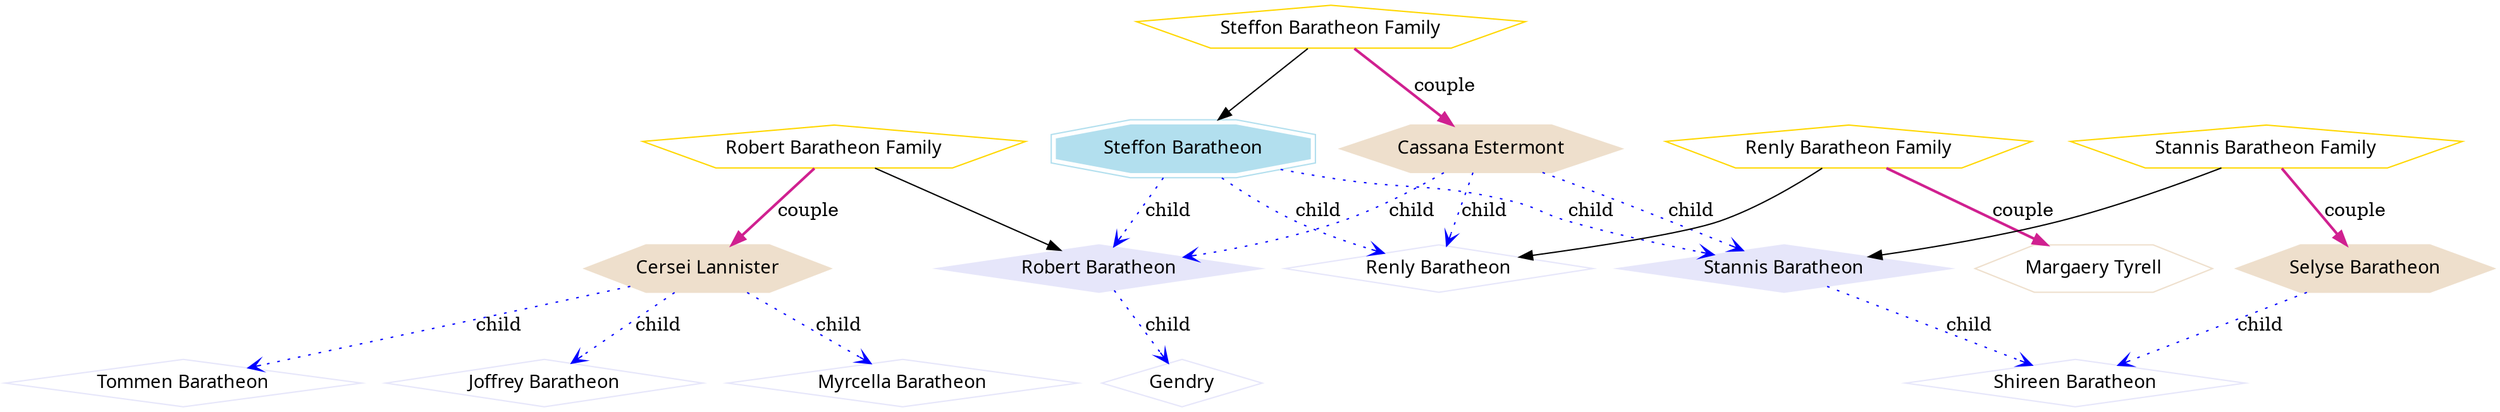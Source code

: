 digraph "example1" {
graph ["rankdir"="TB"]
node ["fontname"="Pristina","shape"="pentagon","color"="gold","style"="solid"]
edge ["class"="link-class"]
"Steffon Baratheon" ["style"="filled","color"="lightblue2","shape"="doubleoctagon"]
"Cassana Estermont" ["style"="filled","color"="antiquewhite2","shape"="hexagon"]
"Robert Baratheon" ["style"="filled","color"="lavender","shape"="diamond"]
"Renly Baratheon" ["color"="lavender","shape"="diamond"]
"Stannis Baratheon" ["style"="filled","color"="lavender","shape"="diamond"]
"Margaery Tyrell" ["color"="antiquewhite2","shape"="hexagon"]
"Selyse Baratheon" ["style"="filled","color"="antiquewhite2","shape"="hexagon"]
"Shireen Baratheon" ["shape"="diamond","color"="lavender"]
"Cersei Lannister" ["style"="filled","color"="antiquewhite2","shape"="hexagon"]
"Gendry" ["shape"="diamond","color"="lavender"]
"Joffrey Baratheon" ["shape"="diamond","color"="lavender"]
"Myrcella Baratheon" ["shape"="diamond","color"="lavender"]
"Tommen Baratheon" ["shape"="diamond","color"="lavender"]
"Steffon Baratheon Family" -> "Cassana Estermont" ["color"="violetred","style"="bold","label"="couple"]
"Steffon Baratheon Family" -> "Steffon Baratheon"
"Steffon Baratheon" -> "Stannis Baratheon" ["color"="blue1","style"="dotted","arrowhead"="vee","label"="child"]
"Steffon Baratheon" -> "Renly Baratheon" ["color"="blue1","style"="dotted","arrowhead"="vee","label"="child"]
"Steffon Baratheon" -> "Robert Baratheon" ["color"="blue1","style"="dotted","arrowhead"="vee","label"="child"]
"Cassana Estermont" -> "Stannis Baratheon" ["color"="blue1","style"="dotted","arrowhead"="vee","label"="child"]
"Cassana Estermont" -> "Renly Baratheon" ["color"="blue1","style"="dotted","arrowhead"="vee","label"="child"]
"Cassana Estermont" -> "Robert Baratheon" ["color"="blue1","style"="dotted","arrowhead"="vee","label"="child"]
"Robert Baratheon" -> "Gendry" ["color"="blue1","style"="dotted","arrowhead"="vee","label"="child"]
"Stannis Baratheon" -> "Shireen Baratheon" ["color"="blue1","style"="dotted","arrowhead"="vee","label"="child"]
"Renly Baratheon Family" -> "Margaery Tyrell" ["color"="violetred","style"="bold","label"="couple"]
"Renly Baratheon Family" -> "Renly Baratheon"
"Stannis Baratheon Family" -> "Selyse Baratheon" ["color"="violetred","style"="bold","label"="couple"]
"Stannis Baratheon Family" -> "Stannis Baratheon"
"Selyse Baratheon" -> "Shireen Baratheon" ["color"="blue1","style"="dotted","arrowhead"="vee","label"="child"]
"Robert Baratheon Family" -> "Cersei Lannister" ["color"="violetred","style"="bold","label"="couple"]
"Robert Baratheon Family" -> "Robert Baratheon"
"Cersei Lannister" -> "Tommen Baratheon" ["color"="blue1","style"="dotted","arrowhead"="vee","label"="child"]
"Cersei Lannister" -> "Myrcella Baratheon" ["color"="blue1","style"="dotted","arrowhead"="vee","label"="child"]
"Cersei Lannister" -> "Joffrey Baratheon" ["color"="blue1","style"="dotted","arrowhead"="vee","label"="child"]
}
